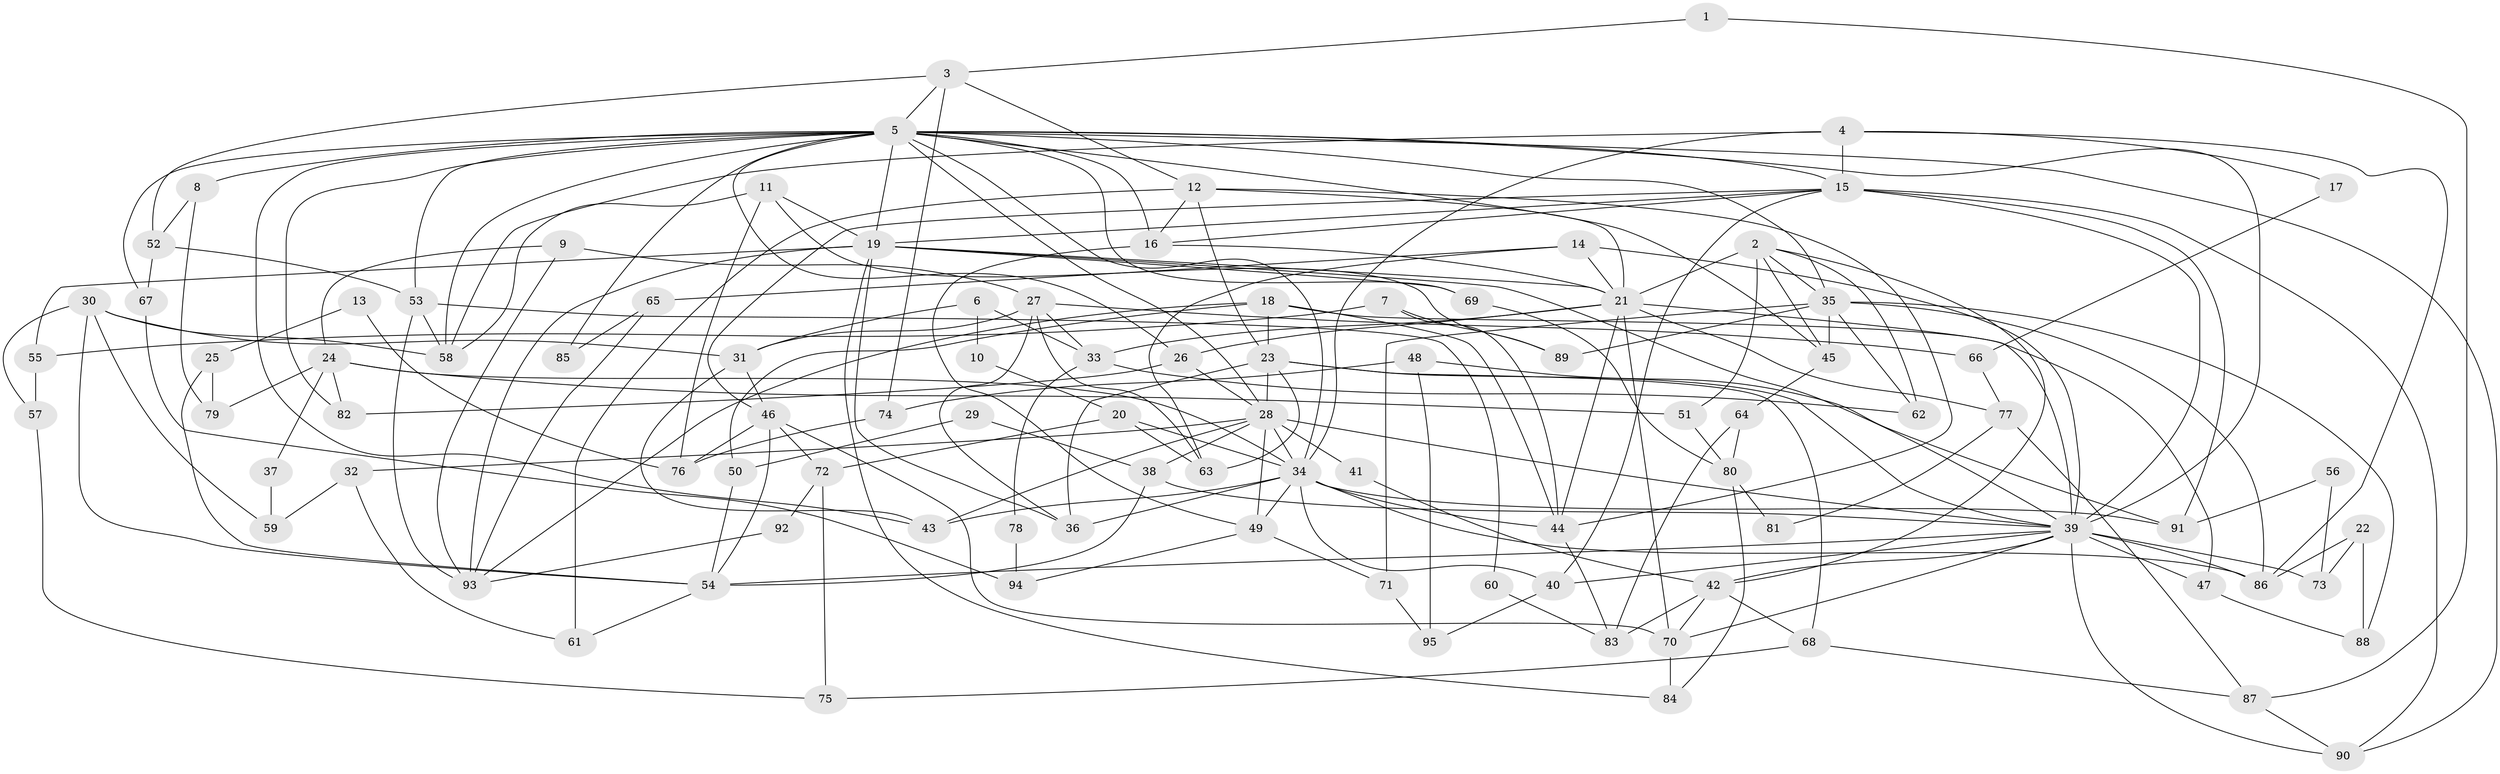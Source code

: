 // original degree distribution, {2: 0.1111111111111111, 4: 0.2740740740740741, 5: 0.16296296296296298, 3: 0.31851851851851853, 6: 0.06666666666666667, 8: 0.007407407407407408, 7: 0.044444444444444446, 9: 0.007407407407407408, 10: 0.007407407407407408}
// Generated by graph-tools (version 1.1) at 2025/51/03/04/25 22:51:14]
// undirected, 95 vertices, 210 edges
graph export_dot {
  node [color=gray90,style=filled];
  1;
  2;
  3;
  4;
  5;
  6;
  7;
  8;
  9;
  10;
  11;
  12;
  13;
  14;
  15;
  16;
  17;
  18;
  19;
  20;
  21;
  22;
  23;
  24;
  25;
  26;
  27;
  28;
  29;
  30;
  31;
  32;
  33;
  34;
  35;
  36;
  37;
  38;
  39;
  40;
  41;
  42;
  43;
  44;
  45;
  46;
  47;
  48;
  49;
  50;
  51;
  52;
  53;
  54;
  55;
  56;
  57;
  58;
  59;
  60;
  61;
  62;
  63;
  64;
  65;
  66;
  67;
  68;
  69;
  70;
  71;
  72;
  73;
  74;
  75;
  76;
  77;
  78;
  79;
  80;
  81;
  82;
  83;
  84;
  85;
  86;
  87;
  88;
  89;
  90;
  91;
  92;
  93;
  94;
  95;
  1 -- 3 [weight=1.0];
  1 -- 87 [weight=1.0];
  2 -- 21 [weight=2.0];
  2 -- 35 [weight=1.0];
  2 -- 42 [weight=1.0];
  2 -- 45 [weight=1.0];
  2 -- 51 [weight=1.0];
  2 -- 62 [weight=1.0];
  3 -- 5 [weight=1.0];
  3 -- 12 [weight=1.0];
  3 -- 52 [weight=1.0];
  3 -- 74 [weight=1.0];
  4 -- 15 [weight=1.0];
  4 -- 17 [weight=1.0];
  4 -- 34 [weight=1.0];
  4 -- 58 [weight=1.0];
  4 -- 86 [weight=1.0];
  5 -- 8 [weight=1.0];
  5 -- 15 [weight=1.0];
  5 -- 16 [weight=1.0];
  5 -- 19 [weight=1.0];
  5 -- 26 [weight=1.0];
  5 -- 28 [weight=1.0];
  5 -- 34 [weight=1.0];
  5 -- 35 [weight=1.0];
  5 -- 39 [weight=1.0];
  5 -- 43 [weight=1.0];
  5 -- 45 [weight=1.0];
  5 -- 53 [weight=2.0];
  5 -- 58 [weight=1.0];
  5 -- 67 [weight=1.0];
  5 -- 69 [weight=1.0];
  5 -- 82 [weight=1.0];
  5 -- 85 [weight=1.0];
  5 -- 90 [weight=1.0];
  6 -- 10 [weight=1.0];
  6 -- 31 [weight=1.0];
  6 -- 33 [weight=1.0];
  7 -- 44 [weight=1.0];
  7 -- 55 [weight=1.0];
  7 -- 89 [weight=1.0];
  8 -- 52 [weight=1.0];
  8 -- 79 [weight=1.0];
  9 -- 24 [weight=1.0];
  9 -- 27 [weight=1.0];
  9 -- 93 [weight=1.0];
  10 -- 20 [weight=1.0];
  11 -- 19 [weight=1.0];
  11 -- 58 [weight=1.0];
  11 -- 76 [weight=1.0];
  11 -- 89 [weight=1.0];
  12 -- 16 [weight=1.0];
  12 -- 21 [weight=2.0];
  12 -- 23 [weight=2.0];
  12 -- 44 [weight=1.0];
  12 -- 61 [weight=1.0];
  13 -- 25 [weight=1.0];
  13 -- 76 [weight=1.0];
  14 -- 21 [weight=2.0];
  14 -- 39 [weight=1.0];
  14 -- 63 [weight=1.0];
  14 -- 65 [weight=1.0];
  15 -- 16 [weight=1.0];
  15 -- 19 [weight=1.0];
  15 -- 39 [weight=1.0];
  15 -- 40 [weight=1.0];
  15 -- 46 [weight=1.0];
  15 -- 90 [weight=1.0];
  15 -- 91 [weight=1.0];
  16 -- 21 [weight=3.0];
  16 -- 49 [weight=1.0];
  17 -- 66 [weight=1.0];
  18 -- 23 [weight=1.0];
  18 -- 44 [weight=1.0];
  18 -- 47 [weight=1.0];
  18 -- 50 [weight=1.0];
  18 -- 93 [weight=1.0];
  19 -- 21 [weight=1.0];
  19 -- 36 [weight=1.0];
  19 -- 39 [weight=1.0];
  19 -- 55 [weight=1.0];
  19 -- 69 [weight=1.0];
  19 -- 84 [weight=1.0];
  19 -- 93 [weight=1.0];
  20 -- 34 [weight=1.0];
  20 -- 63 [weight=1.0];
  20 -- 72 [weight=1.0];
  21 -- 26 [weight=1.0];
  21 -- 33 [weight=1.0];
  21 -- 39 [weight=5.0];
  21 -- 44 [weight=1.0];
  21 -- 70 [weight=2.0];
  21 -- 77 [weight=1.0];
  22 -- 73 [weight=1.0];
  22 -- 86 [weight=1.0];
  22 -- 88 [weight=1.0];
  23 -- 28 [weight=2.0];
  23 -- 36 [weight=1.0];
  23 -- 39 [weight=1.0];
  23 -- 63 [weight=1.0];
  23 -- 68 [weight=1.0];
  24 -- 34 [weight=1.0];
  24 -- 37 [weight=1.0];
  24 -- 51 [weight=1.0];
  24 -- 79 [weight=1.0];
  24 -- 82 [weight=1.0];
  25 -- 54 [weight=1.0];
  25 -- 79 [weight=1.0];
  26 -- 28 [weight=1.0];
  26 -- 82 [weight=1.0];
  27 -- 31 [weight=1.0];
  27 -- 33 [weight=1.0];
  27 -- 36 [weight=1.0];
  27 -- 63 [weight=1.0];
  27 -- 66 [weight=1.0];
  28 -- 32 [weight=1.0];
  28 -- 34 [weight=1.0];
  28 -- 38 [weight=1.0];
  28 -- 39 [weight=1.0];
  28 -- 41 [weight=1.0];
  28 -- 43 [weight=1.0];
  28 -- 49 [weight=1.0];
  29 -- 38 [weight=1.0];
  29 -- 50 [weight=1.0];
  30 -- 31 [weight=1.0];
  30 -- 54 [weight=1.0];
  30 -- 57 [weight=1.0];
  30 -- 58 [weight=1.0];
  30 -- 59 [weight=1.0];
  31 -- 43 [weight=1.0];
  31 -- 46 [weight=1.0];
  32 -- 59 [weight=1.0];
  32 -- 61 [weight=1.0];
  33 -- 62 [weight=1.0];
  33 -- 78 [weight=1.0];
  34 -- 36 [weight=1.0];
  34 -- 40 [weight=1.0];
  34 -- 43 [weight=1.0];
  34 -- 44 [weight=1.0];
  34 -- 49 [weight=1.0];
  34 -- 86 [weight=1.0];
  34 -- 91 [weight=1.0];
  35 -- 45 [weight=1.0];
  35 -- 62 [weight=1.0];
  35 -- 71 [weight=1.0];
  35 -- 86 [weight=1.0];
  35 -- 88 [weight=1.0];
  35 -- 89 [weight=1.0];
  37 -- 59 [weight=1.0];
  38 -- 39 [weight=1.0];
  38 -- 54 [weight=1.0];
  39 -- 40 [weight=1.0];
  39 -- 42 [weight=2.0];
  39 -- 47 [weight=1.0];
  39 -- 54 [weight=1.0];
  39 -- 70 [weight=1.0];
  39 -- 73 [weight=1.0];
  39 -- 86 [weight=1.0];
  39 -- 90 [weight=1.0];
  40 -- 95 [weight=1.0];
  41 -- 42 [weight=1.0];
  42 -- 68 [weight=1.0];
  42 -- 70 [weight=1.0];
  42 -- 83 [weight=1.0];
  44 -- 83 [weight=1.0];
  45 -- 64 [weight=1.0];
  46 -- 54 [weight=1.0];
  46 -- 70 [weight=1.0];
  46 -- 72 [weight=1.0];
  46 -- 76 [weight=1.0];
  47 -- 88 [weight=1.0];
  48 -- 74 [weight=1.0];
  48 -- 91 [weight=1.0];
  48 -- 95 [weight=1.0];
  49 -- 71 [weight=1.0];
  49 -- 94 [weight=1.0];
  50 -- 54 [weight=1.0];
  51 -- 80 [weight=1.0];
  52 -- 53 [weight=1.0];
  52 -- 67 [weight=1.0];
  53 -- 58 [weight=1.0];
  53 -- 60 [weight=1.0];
  53 -- 93 [weight=1.0];
  54 -- 61 [weight=1.0];
  55 -- 57 [weight=1.0];
  56 -- 73 [weight=1.0];
  56 -- 91 [weight=1.0];
  57 -- 75 [weight=1.0];
  60 -- 83 [weight=1.0];
  64 -- 80 [weight=1.0];
  64 -- 83 [weight=1.0];
  65 -- 85 [weight=1.0];
  65 -- 93 [weight=1.0];
  66 -- 77 [weight=1.0];
  67 -- 94 [weight=1.0];
  68 -- 75 [weight=1.0];
  68 -- 87 [weight=1.0];
  69 -- 80 [weight=1.0];
  70 -- 84 [weight=1.0];
  71 -- 95 [weight=1.0];
  72 -- 75 [weight=1.0];
  72 -- 92 [weight=1.0];
  74 -- 76 [weight=1.0];
  77 -- 81 [weight=1.0];
  77 -- 87 [weight=1.0];
  78 -- 94 [weight=1.0];
  80 -- 81 [weight=1.0];
  80 -- 84 [weight=1.0];
  87 -- 90 [weight=1.0];
  92 -- 93 [weight=1.0];
}
